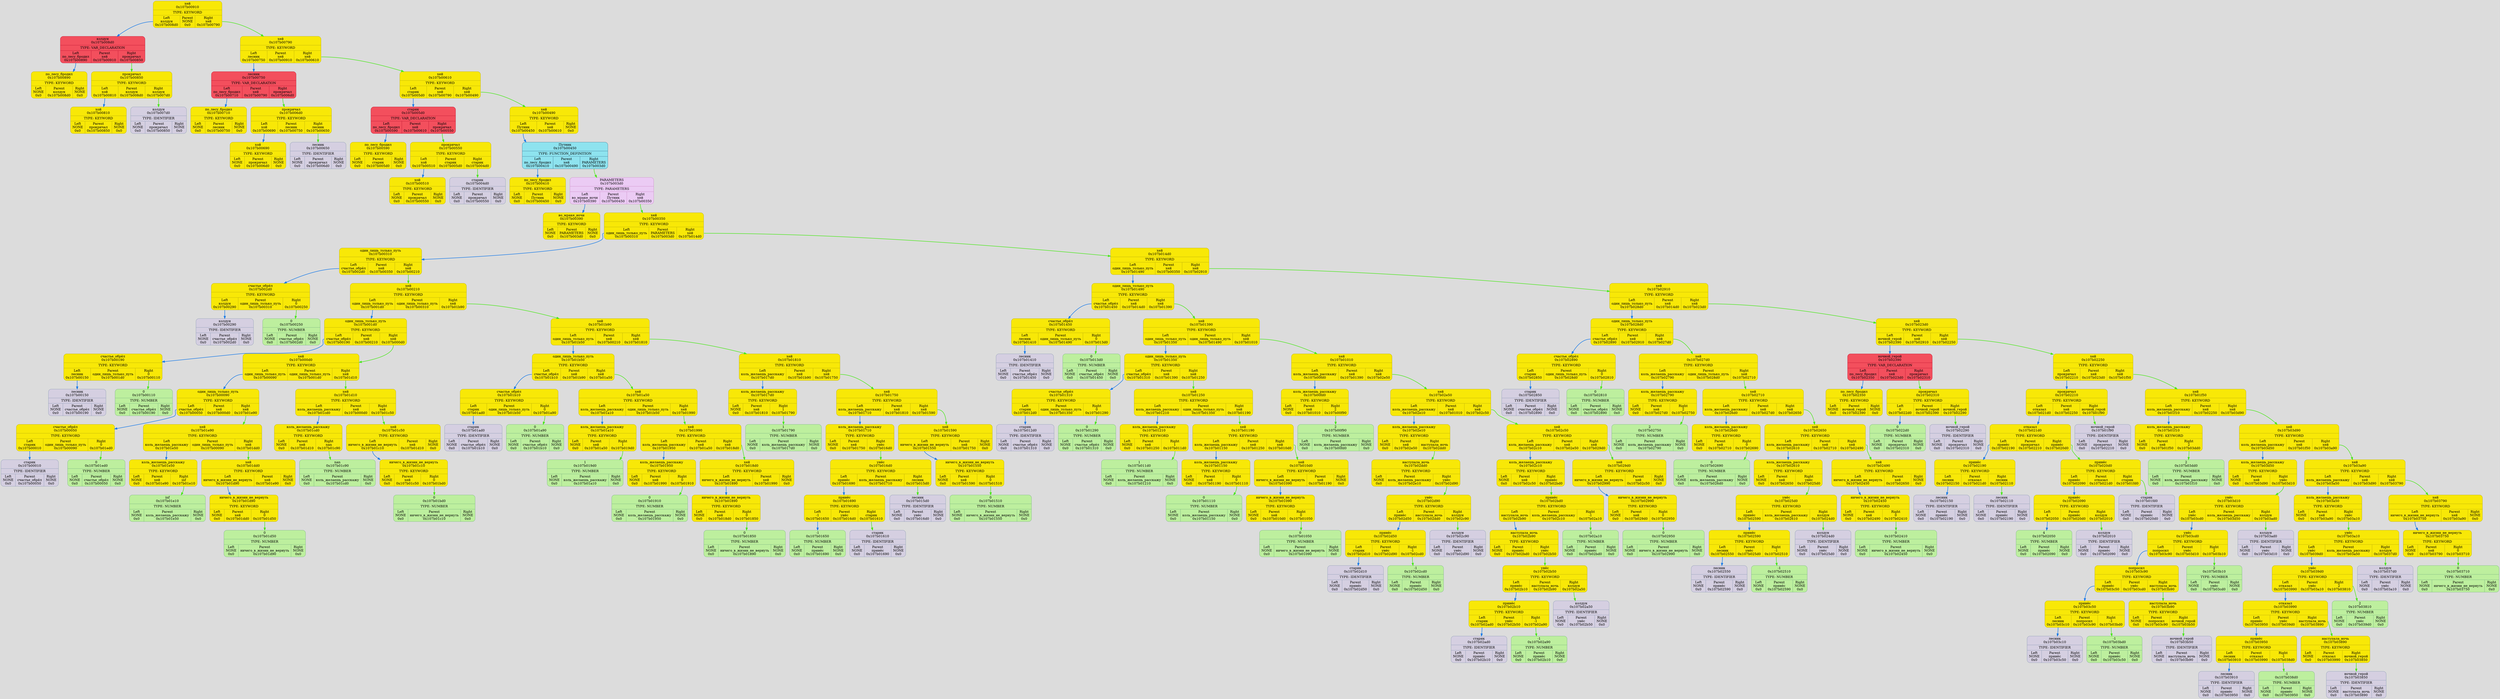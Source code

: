 digraph {
	fontname = "UbuntuMono";
	bgcolor = "#DCDCDC";

	node0x107b00910 [ shape = Mrecord; style = filled; fillcolor = "#F8E807"; color = "#B6AA05"; fontcolor = "#000000"; label = " { хей\n0x107b00910 | TYPE: KEYWORD| { <left> Left\nколдун\n0x107b008d0 | Parent\nNONE\n0x0 | <right> Right\nхей\n0x107b00790 } } "; ];
	node0x107b00910:<left> -> node0x107b008d0 [ style = "bold"; color = "#187AE8"; label = ""; ];
	node0x107b008d0 [ shape = Mrecord; style = filled; fillcolor = "#F34F5D"; color = "#BD132F"; fontcolor = "#000000"; label = " { колдун\n0x107b008d0 | TYPE: VAR_DECLARATION| { <left> Left\nпо_лесу_бродил\n0x107b00890 | Parent\nхей\n0x107b00910 | <right> Right\nпрокричал\n0x107b00850 } } "; ];
	node0x107b008d0:<left> -> node0x107b00890 [ style = "bold"; color = "#187AE8"; label = ""; ];
	node0x107b00890 [ shape = Mrecord; style = filled; fillcolor = "#F8E807"; color = "#B6AA05"; fontcolor = "#000000"; label = " { по_лесу_бродил\n0x107b00890 | TYPE: KEYWORD| { <left> Left\nNONE\n0x0 | Parent\nколдун\n0x107b008d0 | <right> Right\nNONE\n0x0 } } "; ];
	node0x107b00850 [ shape = Mrecord; style = filled; fillcolor = "#F8E807"; color = "#B6AA05"; fontcolor = "#000000"; label = " { прокричал\n0x107b00850 | TYPE: KEYWORD| { <left> Left\nхой\n0x107b00810 | Parent\nколдун\n0x107b008d0 | <right> Right\nколдун\n0x107b007d0 } } "; ];
	node0x107b00850:<left> -> node0x107b00810 [ style = "bold"; color = "#187AE8"; label = ""; ];
	node0x107b00810 [ shape = Mrecord; style = filled; fillcolor = "#F8E807"; color = "#B6AA05"; fontcolor = "#000000"; label = " { хой\n0x107b00810 | TYPE: KEYWORD| { <left> Left\nNONE\n0x0 | Parent\nпрокричал\n0x107b00850 | <right> Right\nNONE\n0x0 } } "; ];
	node0x107b007d0 [ shape = Mrecord; style = filled; fillcolor = "#D5CFE1"; color = "#8797b2"; fontcolor = "#000000"; label = " { колдун\n0x107b007d0 | TYPE: IDENTIFIER| { <left> Left\nNONE\n0x0 | Parent\nпрокричал\n0x107b00850 | <right> Right\nNONE\n0x0 } } "; ];
	node0x107b00850:<right> -> node0x107b007d0 [ style = "bold"; color = "#48E818"; label = ""; ];
	node0x107b008d0:<right> -> node0x107b00850 [ style = "bold"; color = "#48E818"; label = ""; ];
	node0x107b00790 [ shape = Mrecord; style = filled; fillcolor = "#F8E807"; color = "#B6AA05"; fontcolor = "#000000"; label = " { хей\n0x107b00790 | TYPE: KEYWORD| { <left> Left\nлесник\n0x107b00750 | Parent\nхей\n0x107b00910 | <right> Right\nхей\n0x107b00610 } } "; ];
	node0x107b00790:<left> -> node0x107b00750 [ style = "bold"; color = "#187AE8"; label = ""; ];
	node0x107b00750 [ shape = Mrecord; style = filled; fillcolor = "#F34F5D"; color = "#BD132F"; fontcolor = "#000000"; label = " { лесник\n0x107b00750 | TYPE: VAR_DECLARATION| { <left> Left\nпо_лесу_бродил\n0x107b00710 | Parent\nхей\n0x107b00790 | <right> Right\nпрокричал\n0x107b006d0 } } "; ];
	node0x107b00750:<left> -> node0x107b00710 [ style = "bold"; color = "#187AE8"; label = ""; ];
	node0x107b00710 [ shape = Mrecord; style = filled; fillcolor = "#F8E807"; color = "#B6AA05"; fontcolor = "#000000"; label = " { по_лесу_бродил\n0x107b00710 | TYPE: KEYWORD| { <left> Left\nNONE\n0x0 | Parent\nлесник\n0x107b00750 | <right> Right\nNONE\n0x0 } } "; ];
	node0x107b006d0 [ shape = Mrecord; style = filled; fillcolor = "#F8E807"; color = "#B6AA05"; fontcolor = "#000000"; label = " { прокричал\n0x107b006d0 | TYPE: KEYWORD| { <left> Left\nхой\n0x107b00690 | Parent\nлесник\n0x107b00750 | <right> Right\nлесник\n0x107b00650 } } "; ];
	node0x107b006d0:<left> -> node0x107b00690 [ style = "bold"; color = "#187AE8"; label = ""; ];
	node0x107b00690 [ shape = Mrecord; style = filled; fillcolor = "#F8E807"; color = "#B6AA05"; fontcolor = "#000000"; label = " { хой\n0x107b00690 | TYPE: KEYWORD| { <left> Left\nNONE\n0x0 | Parent\nпрокричал\n0x107b006d0 | <right> Right\nNONE\n0x0 } } "; ];
	node0x107b00650 [ shape = Mrecord; style = filled; fillcolor = "#D5CFE1"; color = "#8797b2"; fontcolor = "#000000"; label = " { лесник\n0x107b00650 | TYPE: IDENTIFIER| { <left> Left\nNONE\n0x0 | Parent\nпрокричал\n0x107b006d0 | <right> Right\nNONE\n0x0 } } "; ];
	node0x107b006d0:<right> -> node0x107b00650 [ style = "bold"; color = "#48E818"; label = ""; ];
	node0x107b00750:<right> -> node0x107b006d0 [ style = "bold"; color = "#48E818"; label = ""; ];
	node0x107b00610 [ shape = Mrecord; style = filled; fillcolor = "#F8E807"; color = "#B6AA05"; fontcolor = "#000000"; label = " { хей\n0x107b00610 | TYPE: KEYWORD| { <left> Left\nстарик\n0x107b005d0 | Parent\nхей\n0x107b00790 | <right> Right\nхей\n0x107b00490 } } "; ];
	node0x107b00610:<left> -> node0x107b005d0 [ style = "bold"; color = "#187AE8"; label = ""; ];
	node0x107b005d0 [ shape = Mrecord; style = filled; fillcolor = "#F34F5D"; color = "#BD132F"; fontcolor = "#000000"; label = " { старик\n0x107b005d0 | TYPE: VAR_DECLARATION| { <left> Left\nпо_лесу_бродил\n0x107b00590 | Parent\nхей\n0x107b00610 | <right> Right\nпрокричал\n0x107b00550 } } "; ];
	node0x107b005d0:<left> -> node0x107b00590 [ style = "bold"; color = "#187AE8"; label = ""; ];
	node0x107b00590 [ shape = Mrecord; style = filled; fillcolor = "#F8E807"; color = "#B6AA05"; fontcolor = "#000000"; label = " { по_лесу_бродил\n0x107b00590 | TYPE: KEYWORD| { <left> Left\nNONE\n0x0 | Parent\nстарик\n0x107b005d0 | <right> Right\nNONE\n0x0 } } "; ];
	node0x107b00550 [ shape = Mrecord; style = filled; fillcolor = "#F8E807"; color = "#B6AA05"; fontcolor = "#000000"; label = " { прокричал\n0x107b00550 | TYPE: KEYWORD| { <left> Left\nхой\n0x107b00510 | Parent\nстарик\n0x107b005d0 | <right> Right\nстарик\n0x107b004d0 } } "; ];
	node0x107b00550:<left> -> node0x107b00510 [ style = "bold"; color = "#187AE8"; label = ""; ];
	node0x107b00510 [ shape = Mrecord; style = filled; fillcolor = "#F8E807"; color = "#B6AA05"; fontcolor = "#000000"; label = " { хой\n0x107b00510 | TYPE: KEYWORD| { <left> Left\nNONE\n0x0 | Parent\nпрокричал\n0x107b00550 | <right> Right\nNONE\n0x0 } } "; ];
	node0x107b004d0 [ shape = Mrecord; style = filled; fillcolor = "#D5CFE1"; color = "#8797b2"; fontcolor = "#000000"; label = " { старик\n0x107b004d0 | TYPE: IDENTIFIER| { <left> Left\nNONE\n0x0 | Parent\nпрокричал\n0x107b00550 | <right> Right\nNONE\n0x0 } } "; ];
	node0x107b00550:<right> -> node0x107b004d0 [ style = "bold"; color = "#48E818"; label = ""; ];
	node0x107b005d0:<right> -> node0x107b00550 [ style = "bold"; color = "#48E818"; label = ""; ];
	node0x107b00490 [ shape = Mrecord; style = filled; fillcolor = "#F8E807"; color = "#B6AA05"; fontcolor = "#000000"; label = " { хей\n0x107b00490 | TYPE: KEYWORD| { <left> Left\nПутник\n0x107b00450 | Parent\nхей\n0x107b00610 | <right> Right\nNONE\n0x0 } } "; ];
	node0x107b00490:<left> -> node0x107b00450 [ style = "bold"; color = "#187AE8"; label = ""; ];
	node0x107b00450 [ shape = Mrecord; style = filled; fillcolor = "#8EE3EF"; color = "#37718E"; fontcolor = "#000000"; label = " { Путник\n0x107b00450 | TYPE: FUNCTION_DEFINITION| { <left> Left\nпо_лесу_бродил\n0x107b00410 | Parent\nхей\n0x107b00490 | <right> Right\nPARAMETERS\n0x107b003d0 } } "; ];
	node0x107b00450:<left> -> node0x107b00410 [ style = "bold"; color = "#187AE8"; label = ""; ];
	node0x107b00410 [ shape = Mrecord; style = filled; fillcolor = "#F8E807"; color = "#B6AA05"; fontcolor = "#000000"; label = " { по_лесу_бродил\n0x107b00410 | TYPE: KEYWORD| { <left> Left\nNONE\n0x0 | Parent\nПутник\n0x107b00450 | <right> Right\nNONE\n0x0 } } "; ];
	node0x107b003d0 [ shape = Mrecord; style = filled; fillcolor = "#EBCBF4"; color = "#C986C3"; fontcolor = "#000000"; label = " { PARAMETERS\n0x107b003d0 | TYPE: PARAMETERS| { <left> Left\nво_мраке_ночи\n0x107b00390 | Parent\nПутник\n0x107b00450 | <right> Right\nхей\n0x107b00350 } } "; ];
	node0x107b003d0:<left> -> node0x107b00390 [ style = "bold"; color = "#187AE8"; label = ""; ];
	node0x107b00390 [ shape = Mrecord; style = filled; fillcolor = "#F8E807"; color = "#B6AA05"; fontcolor = "#000000"; label = " { во_мраке_ночи\n0x107b00390 | TYPE: KEYWORD| { <left> Left\nNONE\n0x0 | Parent\nPARAMETERS\n0x107b003d0 | <right> Right\nNONE\n0x0 } } "; ];
	node0x107b00350 [ shape = Mrecord; style = filled; fillcolor = "#F8E807"; color = "#B6AA05"; fontcolor = "#000000"; label = " { хей\n0x107b00350 | TYPE: KEYWORD| { <left> Left\nодин_лишь_только_путь\n0x107b00310 | Parent\nPARAMETERS\n0x107b003d0 | <right> Right\nхей\n0x107b014d0 } } "; ];
	node0x107b00350:<left> -> node0x107b00310 [ style = "bold"; color = "#187AE8"; label = ""; ];
	node0x107b00310 [ shape = Mrecord; style = filled; fillcolor = "#F8E807"; color = "#B6AA05"; fontcolor = "#000000"; label = " { один_лишь_только_путь\n0x107b00310 | TYPE: KEYWORD| { <left> Left\nсчастье_обрёл\n0x107b002d0 | Parent\nхей\n0x107b00350 | <right> Right\nхей\n0x107b00210 } } "; ];
	node0x107b00310:<left> -> node0x107b002d0 [ style = "bold"; color = "#187AE8"; label = ""; ];
	node0x107b002d0 [ shape = Mrecord; style = filled; fillcolor = "#F8E807"; color = "#B6AA05"; fontcolor = "#000000"; label = " { счастье_обрёл\n0x107b002d0 | TYPE: KEYWORD| { <left> Left\nколдун\n0x107b00290 | Parent\nодин_лишь_только_путь\n0x107b00310 | <right> Right\n0\n0x107b00250 } } "; ];
	node0x107b002d0:<left> -> node0x107b00290 [ style = "bold"; color = "#187AE8"; label = ""; ];
	node0x107b00290 [ shape = Mrecord; style = filled; fillcolor = "#D5CFE1"; color = "#8797b2"; fontcolor = "#000000"; label = " { колдун\n0x107b00290 | TYPE: IDENTIFIER| { <left> Left\nNONE\n0x0 | Parent\nсчастье_обрёл\n0x107b002d0 | <right> Right\nNONE\n0x0 } } "; ];
	node0x107b00250 [ shape = Mrecord; style = filled; fillcolor = "#BDEF9E"; color = "#74AF80"; fontcolor = "#000000"; label = " { 0\n0x107b00250 | TYPE: NUMBER| { <left> Left\nNONE\n0x0 | Parent\nсчастье_обрёл\n0x107b002d0 | <right> Right\nNONE\n0x0 } } "; ];
	node0x107b002d0:<right> -> node0x107b00250 [ style = "bold"; color = "#48E818"; label = ""; ];
	node0x107b00210 [ shape = Mrecord; style = filled; fillcolor = "#F8E807"; color = "#B6AA05"; fontcolor = "#000000"; label = " { хей\n0x107b00210 | TYPE: KEYWORD| { <left> Left\nодин_лишь_только_путь\n0x107b001d0 | Parent\nодин_лишь_только_путь\n0x107b00310 | <right> Right\nхей\n0x107b01b90 } } "; ];
	node0x107b00210:<left> -> node0x107b001d0 [ style = "bold"; color = "#187AE8"; label = ""; ];
	node0x107b001d0 [ shape = Mrecord; style = filled; fillcolor = "#F8E807"; color = "#B6AA05"; fontcolor = "#000000"; label = " { один_лишь_только_путь\n0x107b001d0 | TYPE: KEYWORD| { <left> Left\nсчастье_обрёл\n0x107b00190 | Parent\nхей\n0x107b00210 | <right> Right\nхей\n0x107b000d0 } } "; ];
	node0x107b001d0:<left> -> node0x107b00190 [ style = "bold"; color = "#187AE8"; label = ""; ];
	node0x107b00190 [ shape = Mrecord; style = filled; fillcolor = "#F8E807"; color = "#B6AA05"; fontcolor = "#000000"; label = " { счастье_обрёл\n0x107b00190 | TYPE: KEYWORD| { <left> Left\nлесник\n0x107b00150 | Parent\nодин_лишь_только_путь\n0x107b001d0 | <right> Right\n0\n0x107b00110 } } "; ];
	node0x107b00190:<left> -> node0x107b00150 [ style = "bold"; color = "#187AE8"; label = ""; ];
	node0x107b00150 [ shape = Mrecord; style = filled; fillcolor = "#D5CFE1"; color = "#8797b2"; fontcolor = "#000000"; label = " { лесник\n0x107b00150 | TYPE: IDENTIFIER| { <left> Left\nNONE\n0x0 | Parent\nсчастье_обрёл\n0x107b00190 | <right> Right\nNONE\n0x0 } } "; ];
	node0x107b00110 [ shape = Mrecord; style = filled; fillcolor = "#BDEF9E"; color = "#74AF80"; fontcolor = "#000000"; label = " { 0\n0x107b00110 | TYPE: NUMBER| { <left> Left\nNONE\n0x0 | Parent\nсчастье_обрёл\n0x107b00190 | <right> Right\nNONE\n0x0 } } "; ];
	node0x107b00190:<right> -> node0x107b00110 [ style = "bold"; color = "#48E818"; label = ""; ];
	node0x107b000d0 [ shape = Mrecord; style = filled; fillcolor = "#F8E807"; color = "#B6AA05"; fontcolor = "#000000"; label = " { хей\n0x107b000d0 | TYPE: KEYWORD| { <left> Left\nодин_лишь_только_путь\n0x107b00090 | Parent\nодин_лишь_только_путь\n0x107b001d0 | <right> Right\nхей\n0x107b01d10 } } "; ];
	node0x107b000d0:<left> -> node0x107b00090 [ style = "bold"; color = "#187AE8"; label = ""; ];
	node0x107b00090 [ shape = Mrecord; style = filled; fillcolor = "#F8E807"; color = "#B6AA05"; fontcolor = "#000000"; label = " { один_лишь_только_путь\n0x107b00090 | TYPE: KEYWORD| { <left> Left\nсчастье_обрёл\n0x107b00050 | Parent\nхей\n0x107b000d0 | <right> Right\nхей\n0x107b01e90 } } "; ];
	node0x107b00090:<left> -> node0x107b00050 [ style = "bold"; color = "#187AE8"; label = ""; ];
	node0x107b00050 [ shape = Mrecord; style = filled; fillcolor = "#F8E807"; color = "#B6AA05"; fontcolor = "#000000"; label = " { счастье_обрёл\n0x107b00050 | TYPE: KEYWORD| { <left> Left\nстарик\n0x107b00010 | Parent\nодин_лишь_только_путь\n0x107b00090 | <right> Right\n0\n0x107b01ed0 } } "; ];
	node0x107b00050:<left> -> node0x107b00010 [ style = "bold"; color = "#187AE8"; label = ""; ];
	node0x107b00010 [ shape = Mrecord; style = filled; fillcolor = "#D5CFE1"; color = "#8797b2"; fontcolor = "#000000"; label = " { старик\n0x107b00010 | TYPE: IDENTIFIER| { <left> Left\nNONE\n0x0 | Parent\nсчастье_обрёл\n0x107b00050 | <right> Right\nNONE\n0x0 } } "; ];
	node0x107b01ed0 [ shape = Mrecord; style = filled; fillcolor = "#BDEF9E"; color = "#74AF80"; fontcolor = "#000000"; label = " { 0\n0x107b01ed0 | TYPE: NUMBER| { <left> Left\nNONE\n0x0 | Parent\nсчастье_обрёл\n0x107b00050 | <right> Right\nNONE\n0x0 } } "; ];
	node0x107b00050:<right> -> node0x107b01ed0 [ style = "bold"; color = "#48E818"; label = ""; ];
	node0x107b01e90 [ shape = Mrecord; style = filled; fillcolor = "#F8E807"; color = "#B6AA05"; fontcolor = "#000000"; label = " { хей\n0x107b01e90 | TYPE: KEYWORD| { <left> Left\nколь_желаешь_расскажу\n0x107b01e50 | Parent\nодин_лишь_только_путь\n0x107b00090 | <right> Right\nхей\n0x107b01dd0 } } "; ];
	node0x107b01e90:<left> -> node0x107b01e50 [ style = "bold"; color = "#187AE8"; label = ""; ];
	node0x107b01e50 [ shape = Mrecord; style = filled; fillcolor = "#F8E807"; color = "#B6AA05"; fontcolor = "#000000"; label = " { коль_желаешь_расскажу\n0x107b01e50 | TYPE: KEYWORD| { <left> Left\nNONE\n0x0 | Parent\nхей\n0x107b01e90 | <right> Right\ninf\n0x107b01e10 } } "; ];
	node0x107b01e10 [ shape = Mrecord; style = filled; fillcolor = "#BDEF9E"; color = "#74AF80"; fontcolor = "#000000"; label = " { inf\n0x107b01e10 | TYPE: NUMBER| { <left> Left\nNONE\n0x0 | Parent\nколь_желаешь_расскажу\n0x107b01e50 | <right> Right\nNONE\n0x0 } } "; ];
	node0x107b01e50:<right> -> node0x107b01e10 [ style = "bold"; color = "#48E818"; label = ""; ];
	node0x107b01dd0 [ shape = Mrecord; style = filled; fillcolor = "#F8E807"; color = "#B6AA05"; fontcolor = "#000000"; label = " { хей\n0x107b01dd0 | TYPE: KEYWORD| { <left> Left\nничего_в_жизни_не_вернуть\n0x107b01d90 | Parent\nхей\n0x107b01e90 | <right> Right\nNONE\n0x0 } } "; ];
	node0x107b01dd0:<left> -> node0x107b01d90 [ style = "bold"; color = "#187AE8"; label = ""; ];
	node0x107b01d90 [ shape = Mrecord; style = filled; fillcolor = "#F8E807"; color = "#B6AA05"; fontcolor = "#000000"; label = " { ничего_в_жизни_не_вернуть\n0x107b01d90 | TYPE: KEYWORD| { <left> Left\nNONE\n0x0 | Parent\nхей\n0x107b01dd0 | <right> Right\n0\n0x107b01d50 } } "; ];
	node0x107b01d50 [ shape = Mrecord; style = filled; fillcolor = "#BDEF9E"; color = "#74AF80"; fontcolor = "#000000"; label = " { 0\n0x107b01d50 | TYPE: NUMBER| { <left> Left\nNONE\n0x0 | Parent\nничего_в_жизни_не_вернуть\n0x107b01d90 | <right> Right\nNONE\n0x0 } } "; ];
	node0x107b01d90:<right> -> node0x107b01d50 [ style = "bold"; color = "#48E818"; label = ""; ];
	node0x107b01e90:<right> -> node0x107b01dd0 [ style = "bold"; color = "#48E818"; label = ""; ];
	node0x107b00090:<right> -> node0x107b01e90 [ style = "bold"; color = "#48E818"; label = ""; ];
	node0x107b01d10 [ shape = Mrecord; style = filled; fillcolor = "#F8E807"; color = "#B6AA05"; fontcolor = "#000000"; label = " { хей\n0x107b01d10 | TYPE: KEYWORD| { <left> Left\nколь_желаешь_расскажу\n0x107b01cd0 | Parent\nхей\n0x107b000d0 | <right> Right\nхей\n0x107b01c50 } } "; ];
	node0x107b01d10:<left> -> node0x107b01cd0 [ style = "bold"; color = "#187AE8"; label = ""; ];
	node0x107b01cd0 [ shape = Mrecord; style = filled; fillcolor = "#F8E807"; color = "#B6AA05"; fontcolor = "#000000"; label = " { коль_желаешь_расскажу\n0x107b01cd0 | TYPE: KEYWORD| { <left> Left\nNONE\n0x0 | Parent\nхей\n0x107b01d10 | <right> Right\nnan\n0x107b01c90 } } "; ];
	node0x107b01c90 [ shape = Mrecord; style = filled; fillcolor = "#BDEF9E"; color = "#74AF80"; fontcolor = "#000000"; label = " { nan\n0x107b01c90 | TYPE: NUMBER| { <left> Left\nNONE\n0x0 | Parent\nколь_желаешь_расскажу\n0x107b01cd0 | <right> Right\nNONE\n0x0 } } "; ];
	node0x107b01cd0:<right> -> node0x107b01c90 [ style = "bold"; color = "#48E818"; label = ""; ];
	node0x107b01c50 [ shape = Mrecord; style = filled; fillcolor = "#F8E807"; color = "#B6AA05"; fontcolor = "#000000"; label = " { хей\n0x107b01c50 | TYPE: KEYWORD| { <left> Left\nничего_в_жизни_не_вернуть\n0x107b01c10 | Parent\nхей\n0x107b01d10 | <right> Right\nNONE\n0x0 } } "; ];
	node0x107b01c50:<left> -> node0x107b01c10 [ style = "bold"; color = "#187AE8"; label = ""; ];
	node0x107b01c10 [ shape = Mrecord; style = filled; fillcolor = "#F8E807"; color = "#B6AA05"; fontcolor = "#000000"; label = " { ничего_в_жизни_не_вернуть\n0x107b01c10 | TYPE: KEYWORD| { <left> Left\nNONE\n0x0 | Parent\nхей\n0x107b01c50 | <right> Right\n0\n0x107b01bd0 } } "; ];
	node0x107b01bd0 [ shape = Mrecord; style = filled; fillcolor = "#BDEF9E"; color = "#74AF80"; fontcolor = "#000000"; label = " { 0\n0x107b01bd0 | TYPE: NUMBER| { <left> Left\nNONE\n0x0 | Parent\nничего_в_жизни_не_вернуть\n0x107b01c10 | <right> Right\nNONE\n0x0 } } "; ];
	node0x107b01c10:<right> -> node0x107b01bd0 [ style = "bold"; color = "#48E818"; label = ""; ];
	node0x107b01d10:<right> -> node0x107b01c50 [ style = "bold"; color = "#48E818"; label = ""; ];
	node0x107b000d0:<right> -> node0x107b01d10 [ style = "bold"; color = "#48E818"; label = ""; ];
	node0x107b001d0:<right> -> node0x107b000d0 [ style = "bold"; color = "#48E818"; label = ""; ];
	node0x107b01b90 [ shape = Mrecord; style = filled; fillcolor = "#F8E807"; color = "#B6AA05"; fontcolor = "#000000"; label = " { хей\n0x107b01b90 | TYPE: KEYWORD| { <left> Left\nодин_лишь_только_путь\n0x107b01b50 | Parent\nхей\n0x107b00210 | <right> Right\nхей\n0x107b01810 } } "; ];
	node0x107b01b90:<left> -> node0x107b01b50 [ style = "bold"; color = "#187AE8"; label = ""; ];
	node0x107b01b50 [ shape = Mrecord; style = filled; fillcolor = "#F8E807"; color = "#B6AA05"; fontcolor = "#000000"; label = " { один_лишь_только_путь\n0x107b01b50 | TYPE: KEYWORD| { <left> Left\nсчастье_обрёл\n0x107b01b10 | Parent\nхей\n0x107b01b90 | <right> Right\nхей\n0x107b01a50 } } "; ];
	node0x107b01b50:<left> -> node0x107b01b10 [ style = "bold"; color = "#187AE8"; label = ""; ];
	node0x107b01b10 [ shape = Mrecord; style = filled; fillcolor = "#F8E807"; color = "#B6AA05"; fontcolor = "#000000"; label = " { счастье_обрёл\n0x107b01b10 | TYPE: KEYWORD| { <left> Left\nстарик\n0x107b01ad0 | Parent\nодин_лишь_только_путь\n0x107b01b50 | <right> Right\n0\n0x107b01a90 } } "; ];
	node0x107b01b10:<left> -> node0x107b01ad0 [ style = "bold"; color = "#187AE8"; label = ""; ];
	node0x107b01ad0 [ shape = Mrecord; style = filled; fillcolor = "#D5CFE1"; color = "#8797b2"; fontcolor = "#000000"; label = " { старик\n0x107b01ad0 | TYPE: IDENTIFIER| { <left> Left\nNONE\n0x0 | Parent\nсчастье_обрёл\n0x107b01b10 | <right> Right\nNONE\n0x0 } } "; ];
	node0x107b01a90 [ shape = Mrecord; style = filled; fillcolor = "#BDEF9E"; color = "#74AF80"; fontcolor = "#000000"; label = " { 0\n0x107b01a90 | TYPE: NUMBER| { <left> Left\nNONE\n0x0 | Parent\nсчастье_обрёл\n0x107b01b10 | <right> Right\nNONE\n0x0 } } "; ];
	node0x107b01b10:<right> -> node0x107b01a90 [ style = "bold"; color = "#48E818"; label = ""; ];
	node0x107b01a50 [ shape = Mrecord; style = filled; fillcolor = "#F8E807"; color = "#B6AA05"; fontcolor = "#000000"; label = " { хей\n0x107b01a50 | TYPE: KEYWORD| { <left> Left\nколь_желаешь_расскажу\n0x107b01a10 | Parent\nодин_лишь_только_путь\n0x107b01b50 | <right> Right\nхей\n0x107b01990 } } "; ];
	node0x107b01a50:<left> -> node0x107b01a10 [ style = "bold"; color = "#187AE8"; label = ""; ];
	node0x107b01a10 [ shape = Mrecord; style = filled; fillcolor = "#F8E807"; color = "#B6AA05"; fontcolor = "#000000"; label = " { коль_желаешь_расскажу\n0x107b01a10 | TYPE: KEYWORD| { <left> Left\nNONE\n0x0 | Parent\nхей\n0x107b01a50 | <right> Right\n1\n0x107b019d0 } } "; ];
	node0x107b019d0 [ shape = Mrecord; style = filled; fillcolor = "#BDEF9E"; color = "#74AF80"; fontcolor = "#000000"; label = " { 1\n0x107b019d0 | TYPE: NUMBER| { <left> Left\nNONE\n0x0 | Parent\nколь_желаешь_расскажу\n0x107b01a10 | <right> Right\nNONE\n0x0 } } "; ];
	node0x107b01a10:<right> -> node0x107b019d0 [ style = "bold"; color = "#48E818"; label = ""; ];
	node0x107b01990 [ shape = Mrecord; style = filled; fillcolor = "#F8E807"; color = "#B6AA05"; fontcolor = "#000000"; label = " { хей\n0x107b01990 | TYPE: KEYWORD| { <left> Left\nколь_желаешь_расскажу\n0x107b01950 | Parent\nхей\n0x107b01a50 | <right> Right\nхей\n0x107b018d0 } } "; ];
	node0x107b01990:<left> -> node0x107b01950 [ style = "bold"; color = "#187AE8"; label = ""; ];
	node0x107b01950 [ shape = Mrecord; style = filled; fillcolor = "#F8E807"; color = "#B6AA05"; fontcolor = "#000000"; label = " { коль_желаешь_расскажу\n0x107b01950 | TYPE: KEYWORD| { <left> Left\nNONE\n0x0 | Parent\nхей\n0x107b01990 | <right> Right\n0\n0x107b01910 } } "; ];
	node0x107b01910 [ shape = Mrecord; style = filled; fillcolor = "#BDEF9E"; color = "#74AF80"; fontcolor = "#000000"; label = " { 0\n0x107b01910 | TYPE: NUMBER| { <left> Left\nNONE\n0x0 | Parent\nколь_желаешь_расскажу\n0x107b01950 | <right> Right\nNONE\n0x0 } } "; ];
	node0x107b01950:<right> -> node0x107b01910 [ style = "bold"; color = "#48E818"; label = ""; ];
	node0x107b018d0 [ shape = Mrecord; style = filled; fillcolor = "#F8E807"; color = "#B6AA05"; fontcolor = "#000000"; label = " { хей\n0x107b018d0 | TYPE: KEYWORD| { <left> Left\nничего_в_жизни_не_вернуть\n0x107b01890 | Parent\nхей\n0x107b01990 | <right> Right\nNONE\n0x0 } } "; ];
	node0x107b018d0:<left> -> node0x107b01890 [ style = "bold"; color = "#187AE8"; label = ""; ];
	node0x107b01890 [ shape = Mrecord; style = filled; fillcolor = "#F8E807"; color = "#B6AA05"; fontcolor = "#000000"; label = " { ничего_в_жизни_не_вернуть\n0x107b01890 | TYPE: KEYWORD| { <left> Left\nNONE\n0x0 | Parent\nхей\n0x107b018d0 | <right> Right\n0\n0x107b01850 } } "; ];
	node0x107b01850 [ shape = Mrecord; style = filled; fillcolor = "#BDEF9E"; color = "#74AF80"; fontcolor = "#000000"; label = " { 0\n0x107b01850 | TYPE: NUMBER| { <left> Left\nNONE\n0x0 | Parent\nничего_в_жизни_не_вернуть\n0x107b01890 | <right> Right\nNONE\n0x0 } } "; ];
	node0x107b01890:<right> -> node0x107b01850 [ style = "bold"; color = "#48E818"; label = ""; ];
	node0x107b01990:<right> -> node0x107b018d0 [ style = "bold"; color = "#48E818"; label = ""; ];
	node0x107b01a50:<right> -> node0x107b01990 [ style = "bold"; color = "#48E818"; label = ""; ];
	node0x107b01b50:<right> -> node0x107b01a50 [ style = "bold"; color = "#48E818"; label = ""; ];
	node0x107b01810 [ shape = Mrecord; style = filled; fillcolor = "#F8E807"; color = "#B6AA05"; fontcolor = "#000000"; label = " { хей\n0x107b01810 | TYPE: KEYWORD| { <left> Left\nколь_желаешь_расскажу\n0x107b017d0 | Parent\nхей\n0x107b01b90 | <right> Right\nхей\n0x107b01750 } } "; ];
	node0x107b01810:<left> -> node0x107b017d0 [ style = "bold"; color = "#187AE8"; label = ""; ];
	node0x107b017d0 [ shape = Mrecord; style = filled; fillcolor = "#F8E807"; color = "#B6AA05"; fontcolor = "#000000"; label = " { коль_желаешь_расскажу\n0x107b017d0 | TYPE: KEYWORD| { <left> Left\nNONE\n0x0 | Parent\nхей\n0x107b01810 | <right> Right\n1\n0x107b01790 } } "; ];
	node0x107b01790 [ shape = Mrecord; style = filled; fillcolor = "#BDEF9E"; color = "#74AF80"; fontcolor = "#000000"; label = " { 1\n0x107b01790 | TYPE: NUMBER| { <left> Left\nNONE\n0x0 | Parent\nколь_желаешь_расскажу\n0x107b017d0 | <right> Right\nNONE\n0x0 } } "; ];
	node0x107b017d0:<right> -> node0x107b01790 [ style = "bold"; color = "#48E818"; label = ""; ];
	node0x107b01750 [ shape = Mrecord; style = filled; fillcolor = "#F8E807"; color = "#B6AA05"; fontcolor = "#000000"; label = " { хей\n0x107b01750 | TYPE: KEYWORD| { <left> Left\nколь_желаешь_расскажу\n0x107b01710 | Parent\nхей\n0x107b01810 | <right> Right\nхей\n0x107b01590 } } "; ];
	node0x107b01750:<left> -> node0x107b01710 [ style = "bold"; color = "#187AE8"; label = ""; ];
	node0x107b01710 [ shape = Mrecord; style = filled; fillcolor = "#F8E807"; color = "#B6AA05"; fontcolor = "#000000"; label = " { коль_желаешь_расскажу\n0x107b01710 | TYPE: KEYWORD| { <left> Left\nNONE\n0x0 | Parent\nхей\n0x107b01750 | <right> Right\nунёс\n0x107b016d0 } } "; ];
	node0x107b016d0 [ shape = Mrecord; style = filled; fillcolor = "#F8E807"; color = "#B6AA05"; fontcolor = "#000000"; label = " { унёс\n0x107b016d0 | TYPE: KEYWORD| { <left> Left\nпринёс\n0x107b01690 | Parent\nколь_желаешь_расскажу\n0x107b01710 | <right> Right\nлесник\n0x107b015d0 } } "; ];
	node0x107b016d0:<left> -> node0x107b01690 [ style = "bold"; color = "#187AE8"; label = ""; ];
	node0x107b01690 [ shape = Mrecord; style = filled; fillcolor = "#F8E807"; color = "#B6AA05"; fontcolor = "#000000"; label = " { принёс\n0x107b01690 | TYPE: KEYWORD| { <left> Left\n-1\n0x107b01650 | Parent\nунёс\n0x107b016d0 | <right> Right\nстарик\n0x107b01610 } } "; ];
	node0x107b01690:<left> -> node0x107b01650 [ style = "bold"; color = "#187AE8"; label = ""; ];
	node0x107b01650 [ shape = Mrecord; style = filled; fillcolor = "#BDEF9E"; color = "#74AF80"; fontcolor = "#000000"; label = " { -1\n0x107b01650 | TYPE: NUMBER| { <left> Left\nNONE\n0x0 | Parent\nпринёс\n0x107b01690 | <right> Right\nNONE\n0x0 } } "; ];
	node0x107b01610 [ shape = Mrecord; style = filled; fillcolor = "#D5CFE1"; color = "#8797b2"; fontcolor = "#000000"; label = " { старик\n0x107b01610 | TYPE: IDENTIFIER| { <left> Left\nNONE\n0x0 | Parent\nпринёс\n0x107b01690 | <right> Right\nNONE\n0x0 } } "; ];
	node0x107b01690:<right> -> node0x107b01610 [ style = "bold"; color = "#48E818"; label = ""; ];
	node0x107b015d0 [ shape = Mrecord; style = filled; fillcolor = "#D5CFE1"; color = "#8797b2"; fontcolor = "#000000"; label = " { лесник\n0x107b015d0 | TYPE: IDENTIFIER| { <left> Left\nNONE\n0x0 | Parent\nунёс\n0x107b016d0 | <right> Right\nNONE\n0x0 } } "; ];
	node0x107b016d0:<right> -> node0x107b015d0 [ style = "bold"; color = "#48E818"; label = ""; ];
	node0x107b01710:<right> -> node0x107b016d0 [ style = "bold"; color = "#48E818"; label = ""; ];
	node0x107b01590 [ shape = Mrecord; style = filled; fillcolor = "#F8E807"; color = "#B6AA05"; fontcolor = "#000000"; label = " { хей\n0x107b01590 | TYPE: KEYWORD| { <left> Left\nничего_в_жизни_не_вернуть\n0x107b01550 | Parent\nхей\n0x107b01750 | <right> Right\nNONE\n0x0 } } "; ];
	node0x107b01590:<left> -> node0x107b01550 [ style = "bold"; color = "#187AE8"; label = ""; ];
	node0x107b01550 [ shape = Mrecord; style = filled; fillcolor = "#F8E807"; color = "#B6AA05"; fontcolor = "#000000"; label = " { ничего_в_жизни_не_вернуть\n0x107b01550 | TYPE: KEYWORD| { <left> Left\nNONE\n0x0 | Parent\nхей\n0x107b01590 | <right> Right\n0\n0x107b01510 } } "; ];
	node0x107b01510 [ shape = Mrecord; style = filled; fillcolor = "#BDEF9E"; color = "#74AF80"; fontcolor = "#000000"; label = " { 0\n0x107b01510 | TYPE: NUMBER| { <left> Left\nNONE\n0x0 | Parent\nничего_в_жизни_не_вернуть\n0x107b01550 | <right> Right\nNONE\n0x0 } } "; ];
	node0x107b01550:<right> -> node0x107b01510 [ style = "bold"; color = "#48E818"; label = ""; ];
	node0x107b01750:<right> -> node0x107b01590 [ style = "bold"; color = "#48E818"; label = ""; ];
	node0x107b01810:<right> -> node0x107b01750 [ style = "bold"; color = "#48E818"; label = ""; ];
	node0x107b01b90:<right> -> node0x107b01810 [ style = "bold"; color = "#48E818"; label = ""; ];
	node0x107b00210:<right> -> node0x107b01b90 [ style = "bold"; color = "#48E818"; label = ""; ];
	node0x107b00310:<right> -> node0x107b00210 [ style = "bold"; color = "#48E818"; label = ""; ];
	node0x107b014d0 [ shape = Mrecord; style = filled; fillcolor = "#F8E807"; color = "#B6AA05"; fontcolor = "#000000"; label = " { хей\n0x107b014d0 | TYPE: KEYWORD| { <left> Left\nодин_лишь_только_путь\n0x107b01490 | Parent\nхей\n0x107b00350 | <right> Right\nхей\n0x107b02910 } } "; ];
	node0x107b014d0:<left> -> node0x107b01490 [ style = "bold"; color = "#187AE8"; label = ""; ];
	node0x107b01490 [ shape = Mrecord; style = filled; fillcolor = "#F8E807"; color = "#B6AA05"; fontcolor = "#000000"; label = " { один_лишь_только_путь\n0x107b01490 | TYPE: KEYWORD| { <left> Left\nсчастье_обрёл\n0x107b01450 | Parent\nхей\n0x107b014d0 | <right> Right\nхей\n0x107b01390 } } "; ];
	node0x107b01490:<left> -> node0x107b01450 [ style = "bold"; color = "#187AE8"; label = ""; ];
	node0x107b01450 [ shape = Mrecord; style = filled; fillcolor = "#F8E807"; color = "#B6AA05"; fontcolor = "#000000"; label = " { счастье_обрёл\n0x107b01450 | TYPE: KEYWORD| { <left> Left\nлесник\n0x107b01410 | Parent\nодин_лишь_только_путь\n0x107b01490 | <right> Right\n0\n0x107b013d0 } } "; ];
	node0x107b01450:<left> -> node0x107b01410 [ style = "bold"; color = "#187AE8"; label = ""; ];
	node0x107b01410 [ shape = Mrecord; style = filled; fillcolor = "#D5CFE1"; color = "#8797b2"; fontcolor = "#000000"; label = " { лесник\n0x107b01410 | TYPE: IDENTIFIER| { <left> Left\nNONE\n0x0 | Parent\nсчастье_обрёл\n0x107b01450 | <right> Right\nNONE\n0x0 } } "; ];
	node0x107b013d0 [ shape = Mrecord; style = filled; fillcolor = "#BDEF9E"; color = "#74AF80"; fontcolor = "#000000"; label = " { 0\n0x107b013d0 | TYPE: NUMBER| { <left> Left\nNONE\n0x0 | Parent\nсчастье_обрёл\n0x107b01450 | <right> Right\nNONE\n0x0 } } "; ];
	node0x107b01450:<right> -> node0x107b013d0 [ style = "bold"; color = "#48E818"; label = ""; ];
	node0x107b01390 [ shape = Mrecord; style = filled; fillcolor = "#F8E807"; color = "#B6AA05"; fontcolor = "#000000"; label = " { хей\n0x107b01390 | TYPE: KEYWORD| { <left> Left\nодин_лишь_только_путь\n0x107b01350 | Parent\nодин_лишь_только_путь\n0x107b01490 | <right> Right\nхей\n0x107b01010 } } "; ];
	node0x107b01390:<left> -> node0x107b01350 [ style = "bold"; color = "#187AE8"; label = ""; ];
	node0x107b01350 [ shape = Mrecord; style = filled; fillcolor = "#F8E807"; color = "#B6AA05"; fontcolor = "#000000"; label = " { один_лишь_только_путь\n0x107b01350 | TYPE: KEYWORD| { <left> Left\nсчастье_обрёл\n0x107b01310 | Parent\nхей\n0x107b01390 | <right> Right\nхей\n0x107b01250 } } "; ];
	node0x107b01350:<left> -> node0x107b01310 [ style = "bold"; color = "#187AE8"; label = ""; ];
	node0x107b01310 [ shape = Mrecord; style = filled; fillcolor = "#F8E807"; color = "#B6AA05"; fontcolor = "#000000"; label = " { счастье_обрёл\n0x107b01310 | TYPE: KEYWORD| { <left> Left\nстарик\n0x107b012d0 | Parent\nодин_лишь_только_путь\n0x107b01350 | <right> Right\n0\n0x107b01290 } } "; ];
	node0x107b01310:<left> -> node0x107b012d0 [ style = "bold"; color = "#187AE8"; label = ""; ];
	node0x107b012d0 [ shape = Mrecord; style = filled; fillcolor = "#D5CFE1"; color = "#8797b2"; fontcolor = "#000000"; label = " { старик\n0x107b012d0 | TYPE: IDENTIFIER| { <left> Left\nNONE\n0x0 | Parent\nсчастье_обрёл\n0x107b01310 | <right> Right\nNONE\n0x0 } } "; ];
	node0x107b01290 [ shape = Mrecord; style = filled; fillcolor = "#BDEF9E"; color = "#74AF80"; fontcolor = "#000000"; label = " { 0\n0x107b01290 | TYPE: NUMBER| { <left> Left\nNONE\n0x0 | Parent\nсчастье_обрёл\n0x107b01310 | <right> Right\nNONE\n0x0 } } "; ];
	node0x107b01310:<right> -> node0x107b01290 [ style = "bold"; color = "#48E818"; label = ""; ];
	node0x107b01250 [ shape = Mrecord; style = filled; fillcolor = "#F8E807"; color = "#B6AA05"; fontcolor = "#000000"; label = " { хей\n0x107b01250 | TYPE: KEYWORD| { <left> Left\nколь_желаешь_расскажу\n0x107b01210 | Parent\nодин_лишь_только_путь\n0x107b01350 | <right> Right\nхей\n0x107b01190 } } "; ];
	node0x107b01250:<left> -> node0x107b01210 [ style = "bold"; color = "#187AE8"; label = ""; ];
	node0x107b01210 [ shape = Mrecord; style = filled; fillcolor = "#F8E807"; color = "#B6AA05"; fontcolor = "#000000"; label = " { коль_желаешь_расскажу\n0x107b01210 | TYPE: KEYWORD| { <left> Left\nNONE\n0x0 | Parent\nхей\n0x107b01250 | <right> Right\n1\n0x107b011d0 } } "; ];
	node0x107b011d0 [ shape = Mrecord; style = filled; fillcolor = "#BDEF9E"; color = "#74AF80"; fontcolor = "#000000"; label = " { 1\n0x107b011d0 | TYPE: NUMBER| { <left> Left\nNONE\n0x0 | Parent\nколь_желаешь_расскажу\n0x107b01210 | <right> Right\nNONE\n0x0 } } "; ];
	node0x107b01210:<right> -> node0x107b011d0 [ style = "bold"; color = "#48E818"; label = ""; ];
	node0x107b01190 [ shape = Mrecord; style = filled; fillcolor = "#F8E807"; color = "#B6AA05"; fontcolor = "#000000"; label = " { хей\n0x107b01190 | TYPE: KEYWORD| { <left> Left\nколь_желаешь_расскажу\n0x107b01150 | Parent\nхей\n0x107b01250 | <right> Right\nхей\n0x107b010d0 } } "; ];
	node0x107b01190:<left> -> node0x107b01150 [ style = "bold"; color = "#187AE8"; label = ""; ];
	node0x107b01150 [ shape = Mrecord; style = filled; fillcolor = "#F8E807"; color = "#B6AA05"; fontcolor = "#000000"; label = " { коль_желаешь_расскажу\n0x107b01150 | TYPE: KEYWORD| { <left> Left\nNONE\n0x0 | Parent\nхей\n0x107b01190 | <right> Right\n0\n0x107b01110 } } "; ];
	node0x107b01110 [ shape = Mrecord; style = filled; fillcolor = "#BDEF9E"; color = "#74AF80"; fontcolor = "#000000"; label = " { 0\n0x107b01110 | TYPE: NUMBER| { <left> Left\nNONE\n0x0 | Parent\nколь_желаешь_расскажу\n0x107b01150 | <right> Right\nNONE\n0x0 } } "; ];
	node0x107b01150:<right> -> node0x107b01110 [ style = "bold"; color = "#48E818"; label = ""; ];
	node0x107b010d0 [ shape = Mrecord; style = filled; fillcolor = "#F8E807"; color = "#B6AA05"; fontcolor = "#000000"; label = " { хей\n0x107b010d0 | TYPE: KEYWORD| { <left> Left\nничего_в_жизни_не_вернуть\n0x107b01090 | Parent\nхей\n0x107b01190 | <right> Right\nNONE\n0x0 } } "; ];
	node0x107b010d0:<left> -> node0x107b01090 [ style = "bold"; color = "#187AE8"; label = ""; ];
	node0x107b01090 [ shape = Mrecord; style = filled; fillcolor = "#F8E807"; color = "#B6AA05"; fontcolor = "#000000"; label = " { ничего_в_жизни_не_вернуть\n0x107b01090 | TYPE: KEYWORD| { <left> Left\nNONE\n0x0 | Parent\nхей\n0x107b010d0 | <right> Right\n0\n0x107b01050 } } "; ];
	node0x107b01050 [ shape = Mrecord; style = filled; fillcolor = "#BDEF9E"; color = "#74AF80"; fontcolor = "#000000"; label = " { 0\n0x107b01050 | TYPE: NUMBER| { <left> Left\nNONE\n0x0 | Parent\nничего_в_жизни_не_вернуть\n0x107b01090 | <right> Right\nNONE\n0x0 } } "; ];
	node0x107b01090:<right> -> node0x107b01050 [ style = "bold"; color = "#48E818"; label = ""; ];
	node0x107b01190:<right> -> node0x107b010d0 [ style = "bold"; color = "#48E818"; label = ""; ];
	node0x107b01250:<right> -> node0x107b01190 [ style = "bold"; color = "#48E818"; label = ""; ];
	node0x107b01350:<right> -> node0x107b01250 [ style = "bold"; color = "#48E818"; label = ""; ];
	node0x107b01010 [ shape = Mrecord; style = filled; fillcolor = "#F8E807"; color = "#B6AA05"; fontcolor = "#000000"; label = " { хей\n0x107b01010 | TYPE: KEYWORD| { <left> Left\nколь_желаешь_расскажу\n0x107b00fd0 | Parent\nхей\n0x107b01390 | <right> Right\nхей\n0x107b02e50 } } "; ];
	node0x107b01010:<left> -> node0x107b00fd0 [ style = "bold"; color = "#187AE8"; label = ""; ];
	node0x107b00fd0 [ shape = Mrecord; style = filled; fillcolor = "#F8E807"; color = "#B6AA05"; fontcolor = "#000000"; label = " { коль_желаешь_расскажу\n0x107b00fd0 | TYPE: KEYWORD| { <left> Left\nNONE\n0x0 | Parent\nхей\n0x107b01010 | <right> Right\n2\n0x107b00f90 } } "; ];
	node0x107b00f90 [ shape = Mrecord; style = filled; fillcolor = "#BDEF9E"; color = "#74AF80"; fontcolor = "#000000"; label = " { 2\n0x107b00f90 | TYPE: NUMBER| { <left> Left\nNONE\n0x0 | Parent\nколь_желаешь_расскажу\n0x107b00fd0 | <right> Right\nNONE\n0x0 } } "; ];
	node0x107b00fd0:<right> -> node0x107b00f90 [ style = "bold"; color = "#48E818"; label = ""; ];
	node0x107b02e50 [ shape = Mrecord; style = filled; fillcolor = "#F8E807"; color = "#B6AA05"; fontcolor = "#000000"; label = " { хей\n0x107b02e50 | TYPE: KEYWORD| { <left> Left\nколь_желаешь_расскажу\n0x107b02e10 | Parent\nхей\n0x107b01010 | <right> Right\nхей\n0x107b02c50 } } "; ];
	node0x107b02e50:<left> -> node0x107b02e10 [ style = "bold"; color = "#187AE8"; label = ""; ];
	node0x107b02e10 [ shape = Mrecord; style = filled; fillcolor = "#F8E807"; color = "#B6AA05"; fontcolor = "#000000"; label = " { коль_желаешь_расскажу\n0x107b02e10 | TYPE: KEYWORD| { <left> Left\nNONE\n0x0 | Parent\nхей\n0x107b02e50 | <right> Right\nнаступала_ночь\n0x107b02dd0 } } "; ];
	node0x107b02dd0 [ shape = Mrecord; style = filled; fillcolor = "#F8E807"; color = "#B6AA05"; fontcolor = "#000000"; label = " { наступала_ночь\n0x107b02dd0 | TYPE: KEYWORD| { <left> Left\nNONE\n0x0 | Parent\nколь_желаешь_расскажу\n0x107b02e10 | <right> Right\nунёс\n0x107b02d90 } } "; ];
	node0x107b02d90 [ shape = Mrecord; style = filled; fillcolor = "#F8E807"; color = "#B6AA05"; fontcolor = "#000000"; label = " { унёс\n0x107b02d90 | TYPE: KEYWORD| { <left> Left\nпринёс\n0x107b02d50 | Parent\nнаступала_ночь\n0x107b02dd0 | <right> Right\nколдун\n0x107b02c90 } } "; ];
	node0x107b02d90:<left> -> node0x107b02d50 [ style = "bold"; color = "#187AE8"; label = ""; ];
	node0x107b02d50 [ shape = Mrecord; style = filled; fillcolor = "#F8E807"; color = "#B6AA05"; fontcolor = "#000000"; label = " { принёс\n0x107b02d50 | TYPE: KEYWORD| { <left> Left\nстарик\n0x107b02d10 | Parent\nунёс\n0x107b02d90 | <right> Right\n-1\n0x107b02cd0 } } "; ];
	node0x107b02d50:<left> -> node0x107b02d10 [ style = "bold"; color = "#187AE8"; label = ""; ];
	node0x107b02d10 [ shape = Mrecord; style = filled; fillcolor = "#D5CFE1"; color = "#8797b2"; fontcolor = "#000000"; label = " { старик\n0x107b02d10 | TYPE: IDENTIFIER| { <left> Left\nNONE\n0x0 | Parent\nпринёс\n0x107b02d50 | <right> Right\nNONE\n0x0 } } "; ];
	node0x107b02cd0 [ shape = Mrecord; style = filled; fillcolor = "#BDEF9E"; color = "#74AF80"; fontcolor = "#000000"; label = " { -1\n0x107b02cd0 | TYPE: NUMBER| { <left> Left\nNONE\n0x0 | Parent\nпринёс\n0x107b02d50 | <right> Right\nNONE\n0x0 } } "; ];
	node0x107b02d50:<right> -> node0x107b02cd0 [ style = "bold"; color = "#48E818"; label = ""; ];
	node0x107b02c90 [ shape = Mrecord; style = filled; fillcolor = "#D5CFE1"; color = "#8797b2"; fontcolor = "#000000"; label = " { колдун\n0x107b02c90 | TYPE: IDENTIFIER| { <left> Left\nNONE\n0x0 | Parent\nунёс\n0x107b02d90 | <right> Right\nNONE\n0x0 } } "; ];
	node0x107b02d90:<right> -> node0x107b02c90 [ style = "bold"; color = "#48E818"; label = ""; ];
	node0x107b02dd0:<right> -> node0x107b02d90 [ style = "bold"; color = "#48E818"; label = ""; ];
	node0x107b02e10:<right> -> node0x107b02dd0 [ style = "bold"; color = "#48E818"; label = ""; ];
	node0x107b02c50 [ shape = Mrecord; style = filled; fillcolor = "#F8E807"; color = "#B6AA05"; fontcolor = "#000000"; label = " { хей\n0x107b02c50 | TYPE: KEYWORD| { <left> Left\nколь_желаешь_расскажу\n0x107b02c10 | Parent\nхей\n0x107b02e50 | <right> Right\nхей\n0x107b029d0 } } "; ];
	node0x107b02c50:<left> -> node0x107b02c10 [ style = "bold"; color = "#187AE8"; label = ""; ];
	node0x107b02c10 [ shape = Mrecord; style = filled; fillcolor = "#F8E807"; color = "#B6AA05"; fontcolor = "#000000"; label = " { коль_желаешь_расскажу\n0x107b02c10 | TYPE: KEYWORD| { <left> Left\nNONE\n0x0 | Parent\nхей\n0x107b02c50 | <right> Right\nпринёс\n0x107b02bd0 } } "; ];
	node0x107b02bd0 [ shape = Mrecord; style = filled; fillcolor = "#F8E807"; color = "#B6AA05"; fontcolor = "#000000"; label = " { принёс\n0x107b02bd0 | TYPE: KEYWORD| { <left> Left\nнаступала_ночь\n0x107b02b90 | Parent\nколь_желаешь_расскажу\n0x107b02c10 | <right> Right\n-1\n0x107b02a10 } } "; ];
	node0x107b02bd0:<left> -> node0x107b02b90 [ style = "bold"; color = "#187AE8"; label = ""; ];
	node0x107b02b90 [ shape = Mrecord; style = filled; fillcolor = "#F8E807"; color = "#B6AA05"; fontcolor = "#000000"; label = " { наступала_ночь\n0x107b02b90 | TYPE: KEYWORD| { <left> Left\nNONE\n0x0 | Parent\nпринёс\n0x107b02bd0 | <right> Right\nунёс\n0x107b02b50 } } "; ];
	node0x107b02b50 [ shape = Mrecord; style = filled; fillcolor = "#F8E807"; color = "#B6AA05"; fontcolor = "#000000"; label = " { унёс\n0x107b02b50 | TYPE: KEYWORD| { <left> Left\nпринёс\n0x107b02b10 | Parent\nнаступала_ночь\n0x107b02b90 | <right> Right\nколдун\n0x107b02a50 } } "; ];
	node0x107b02b50:<left> -> node0x107b02b10 [ style = "bold"; color = "#187AE8"; label = ""; ];
	node0x107b02b10 [ shape = Mrecord; style = filled; fillcolor = "#F8E807"; color = "#B6AA05"; fontcolor = "#000000"; label = " { принёс\n0x107b02b10 | TYPE: KEYWORD| { <left> Left\nстарик\n0x107b02ad0 | Parent\nунёс\n0x107b02b50 | <right> Right\n-1\n0x107b02a90 } } "; ];
	node0x107b02b10:<left> -> node0x107b02ad0 [ style = "bold"; color = "#187AE8"; label = ""; ];
	node0x107b02ad0 [ shape = Mrecord; style = filled; fillcolor = "#D5CFE1"; color = "#8797b2"; fontcolor = "#000000"; label = " { старик\n0x107b02ad0 | TYPE: IDENTIFIER| { <left> Left\nNONE\n0x0 | Parent\nпринёс\n0x107b02b10 | <right> Right\nNONE\n0x0 } } "; ];
	node0x107b02a90 [ shape = Mrecord; style = filled; fillcolor = "#BDEF9E"; color = "#74AF80"; fontcolor = "#000000"; label = " { -1\n0x107b02a90 | TYPE: NUMBER| { <left> Left\nNONE\n0x0 | Parent\nпринёс\n0x107b02b10 | <right> Right\nNONE\n0x0 } } "; ];
	node0x107b02b10:<right> -> node0x107b02a90 [ style = "bold"; color = "#48E818"; label = ""; ];
	node0x107b02a50 [ shape = Mrecord; style = filled; fillcolor = "#D5CFE1"; color = "#8797b2"; fontcolor = "#000000"; label = " { колдун\n0x107b02a50 | TYPE: IDENTIFIER| { <left> Left\nNONE\n0x0 | Parent\nунёс\n0x107b02b50 | <right> Right\nNONE\n0x0 } } "; ];
	node0x107b02b50:<right> -> node0x107b02a50 [ style = "bold"; color = "#48E818"; label = ""; ];
	node0x107b02b90:<right> -> node0x107b02b50 [ style = "bold"; color = "#48E818"; label = ""; ];
	node0x107b02a10 [ shape = Mrecord; style = filled; fillcolor = "#BDEF9E"; color = "#74AF80"; fontcolor = "#000000"; label = " { -1\n0x107b02a10 | TYPE: NUMBER| { <left> Left\nNONE\n0x0 | Parent\nпринёс\n0x107b02bd0 | <right> Right\nNONE\n0x0 } } "; ];
	node0x107b02bd0:<right> -> node0x107b02a10 [ style = "bold"; color = "#48E818"; label = ""; ];
	node0x107b02c10:<right> -> node0x107b02bd0 [ style = "bold"; color = "#48E818"; label = ""; ];
	node0x107b029d0 [ shape = Mrecord; style = filled; fillcolor = "#F8E807"; color = "#B6AA05"; fontcolor = "#000000"; label = " { хей\n0x107b029d0 | TYPE: KEYWORD| { <left> Left\nничего_в_жизни_не_вернуть\n0x107b02990 | Parent\nхей\n0x107b02c50 | <right> Right\nNONE\n0x0 } } "; ];
	node0x107b029d0:<left> -> node0x107b02990 [ style = "bold"; color = "#187AE8"; label = ""; ];
	node0x107b02990 [ shape = Mrecord; style = filled; fillcolor = "#F8E807"; color = "#B6AA05"; fontcolor = "#000000"; label = " { ничего_в_жизни_не_вернуть\n0x107b02990 | TYPE: KEYWORD| { <left> Left\nNONE\n0x0 | Parent\nхей\n0x107b029d0 | <right> Right\n0\n0x107b02950 } } "; ];
	node0x107b02950 [ shape = Mrecord; style = filled; fillcolor = "#BDEF9E"; color = "#74AF80"; fontcolor = "#000000"; label = " { 0\n0x107b02950 | TYPE: NUMBER| { <left> Left\nNONE\n0x0 | Parent\nничего_в_жизни_не_вернуть\n0x107b02990 | <right> Right\nNONE\n0x0 } } "; ];
	node0x107b02990:<right> -> node0x107b02950 [ style = "bold"; color = "#48E818"; label = ""; ];
	node0x107b02c50:<right> -> node0x107b029d0 [ style = "bold"; color = "#48E818"; label = ""; ];
	node0x107b02e50:<right> -> node0x107b02c50 [ style = "bold"; color = "#48E818"; label = ""; ];
	node0x107b01010:<right> -> node0x107b02e50 [ style = "bold"; color = "#48E818"; label = ""; ];
	node0x107b01390:<right> -> node0x107b01010 [ style = "bold"; color = "#48E818"; label = ""; ];
	node0x107b01490:<right> -> node0x107b01390 [ style = "bold"; color = "#48E818"; label = ""; ];
	node0x107b02910 [ shape = Mrecord; style = filled; fillcolor = "#F8E807"; color = "#B6AA05"; fontcolor = "#000000"; label = " { хей\n0x107b02910 | TYPE: KEYWORD| { <left> Left\nодин_лишь_только_путь\n0x107b028d0 | Parent\nхей\n0x107b014d0 | <right> Right\nхей\n0x107b023d0 } } "; ];
	node0x107b02910:<left> -> node0x107b028d0 [ style = "bold"; color = "#187AE8"; label = ""; ];
	node0x107b028d0 [ shape = Mrecord; style = filled; fillcolor = "#F8E807"; color = "#B6AA05"; fontcolor = "#000000"; label = " { один_лишь_только_путь\n0x107b028d0 | TYPE: KEYWORD| { <left> Left\nсчастье_обрёл\n0x107b02890 | Parent\nхей\n0x107b02910 | <right> Right\nхей\n0x107b027d0 } } "; ];
	node0x107b028d0:<left> -> node0x107b02890 [ style = "bold"; color = "#187AE8"; label = ""; ];
	node0x107b02890 [ shape = Mrecord; style = filled; fillcolor = "#F8E807"; color = "#B6AA05"; fontcolor = "#000000"; label = " { счастье_обрёл\n0x107b02890 | TYPE: KEYWORD| { <left> Left\nстарик\n0x107b02850 | Parent\nодин_лишь_только_путь\n0x107b028d0 | <right> Right\n0\n0x107b02810 } } "; ];
	node0x107b02890:<left> -> node0x107b02850 [ style = "bold"; color = "#187AE8"; label = ""; ];
	node0x107b02850 [ shape = Mrecord; style = filled; fillcolor = "#D5CFE1"; color = "#8797b2"; fontcolor = "#000000"; label = " { старик\n0x107b02850 | TYPE: IDENTIFIER| { <left> Left\nNONE\n0x0 | Parent\nсчастье_обрёл\n0x107b02890 | <right> Right\nNONE\n0x0 } } "; ];
	node0x107b02810 [ shape = Mrecord; style = filled; fillcolor = "#BDEF9E"; color = "#74AF80"; fontcolor = "#000000"; label = " { 0\n0x107b02810 | TYPE: NUMBER| { <left> Left\nNONE\n0x0 | Parent\nсчастье_обрёл\n0x107b02890 | <right> Right\nNONE\n0x0 } } "; ];
	node0x107b02890:<right> -> node0x107b02810 [ style = "bold"; color = "#48E818"; label = ""; ];
	node0x107b027d0 [ shape = Mrecord; style = filled; fillcolor = "#F8E807"; color = "#B6AA05"; fontcolor = "#000000"; label = " { хей\n0x107b027d0 | TYPE: KEYWORD| { <left> Left\nколь_желаешь_расскажу\n0x107b02790 | Parent\nодин_лишь_только_путь\n0x107b028d0 | <right> Right\nхей\n0x107b02710 } } "; ];
	node0x107b027d0:<left> -> node0x107b02790 [ style = "bold"; color = "#187AE8"; label = ""; ];
	node0x107b02790 [ shape = Mrecord; style = filled; fillcolor = "#F8E807"; color = "#B6AA05"; fontcolor = "#000000"; label = " { коль_желаешь_расскажу\n0x107b02790 | TYPE: KEYWORD| { <left> Left\nNONE\n0x0 | Parent\nхей\n0x107b027d0 | <right> Right\n2\n0x107b02750 } } "; ];
	node0x107b02750 [ shape = Mrecord; style = filled; fillcolor = "#BDEF9E"; color = "#74AF80"; fontcolor = "#000000"; label = " { 2\n0x107b02750 | TYPE: NUMBER| { <left> Left\nNONE\n0x0 | Parent\nколь_желаешь_расскажу\n0x107b02790 | <right> Right\nNONE\n0x0 } } "; ];
	node0x107b02790:<right> -> node0x107b02750 [ style = "bold"; color = "#48E818"; label = ""; ];
	node0x107b02710 [ shape = Mrecord; style = filled; fillcolor = "#F8E807"; color = "#B6AA05"; fontcolor = "#000000"; label = " { хей\n0x107b02710 | TYPE: KEYWORD| { <left> Left\nколь_желаешь_расскажу\n0x107b026d0 | Parent\nхей\n0x107b027d0 | <right> Right\nхей\n0x107b02650 } } "; ];
	node0x107b02710:<left> -> node0x107b026d0 [ style = "bold"; color = "#187AE8"; label = ""; ];
	node0x107b026d0 [ shape = Mrecord; style = filled; fillcolor = "#F8E807"; color = "#B6AA05"; fontcolor = "#000000"; label = " { коль_желаешь_расскажу\n0x107b026d0 | TYPE: KEYWORD| { <left> Left\nNONE\n0x0 | Parent\nхей\n0x107b02710 | <right> Right\n0\n0x107b02690 } } "; ];
	node0x107b02690 [ shape = Mrecord; style = filled; fillcolor = "#BDEF9E"; color = "#74AF80"; fontcolor = "#000000"; label = " { 0\n0x107b02690 | TYPE: NUMBER| { <left> Left\nNONE\n0x0 | Parent\nколь_желаешь_расскажу\n0x107b026d0 | <right> Right\nNONE\n0x0 } } "; ];
	node0x107b026d0:<right> -> node0x107b02690 [ style = "bold"; color = "#48E818"; label = ""; ];
	node0x107b02650 [ shape = Mrecord; style = filled; fillcolor = "#F8E807"; color = "#B6AA05"; fontcolor = "#000000"; label = " { хей\n0x107b02650 | TYPE: KEYWORD| { <left> Left\nколь_желаешь_расскажу\n0x107b02610 | Parent\nхей\n0x107b02710 | <right> Right\nхей\n0x107b02490 } } "; ];
	node0x107b02650:<left> -> node0x107b02610 [ style = "bold"; color = "#187AE8"; label = ""; ];
	node0x107b02610 [ shape = Mrecord; style = filled; fillcolor = "#F8E807"; color = "#B6AA05"; fontcolor = "#000000"; label = " { коль_желаешь_расскажу\n0x107b02610 | TYPE: KEYWORD| { <left> Left\nNONE\n0x0 | Parent\nхей\n0x107b02650 | <right> Right\nунёс\n0x107b025d0 } } "; ];
	node0x107b025d0 [ shape = Mrecord; style = filled; fillcolor = "#F8E807"; color = "#B6AA05"; fontcolor = "#000000"; label = " { унёс\n0x107b025d0 | TYPE: KEYWORD| { <left> Left\nпринёс\n0x107b02590 | Parent\nколь_желаешь_расскажу\n0x107b02610 | <right> Right\nколдун\n0x107b024d0 } } "; ];
	node0x107b025d0:<left> -> node0x107b02590 [ style = "bold"; color = "#187AE8"; label = ""; ];
	node0x107b02590 [ shape = Mrecord; style = filled; fillcolor = "#F8E807"; color = "#B6AA05"; fontcolor = "#000000"; label = " { принёс\n0x107b02590 | TYPE: KEYWORD| { <left> Left\nлесник\n0x107b02550 | Parent\nунёс\n0x107b025d0 | <right> Right\n-1\n0x107b02510 } } "; ];
	node0x107b02590:<left> -> node0x107b02550 [ style = "bold"; color = "#187AE8"; label = ""; ];
	node0x107b02550 [ shape = Mrecord; style = filled; fillcolor = "#D5CFE1"; color = "#8797b2"; fontcolor = "#000000"; label = " { лесник\n0x107b02550 | TYPE: IDENTIFIER| { <left> Left\nNONE\n0x0 | Parent\nпринёс\n0x107b02590 | <right> Right\nNONE\n0x0 } } "; ];
	node0x107b02510 [ shape = Mrecord; style = filled; fillcolor = "#BDEF9E"; color = "#74AF80"; fontcolor = "#000000"; label = " { -1\n0x107b02510 | TYPE: NUMBER| { <left> Left\nNONE\n0x0 | Parent\nпринёс\n0x107b02590 | <right> Right\nNONE\n0x0 } } "; ];
	node0x107b02590:<right> -> node0x107b02510 [ style = "bold"; color = "#48E818"; label = ""; ];
	node0x107b024d0 [ shape = Mrecord; style = filled; fillcolor = "#D5CFE1"; color = "#8797b2"; fontcolor = "#000000"; label = " { колдун\n0x107b024d0 | TYPE: IDENTIFIER| { <left> Left\nNONE\n0x0 | Parent\nунёс\n0x107b025d0 | <right> Right\nNONE\n0x0 } } "; ];
	node0x107b025d0:<right> -> node0x107b024d0 [ style = "bold"; color = "#48E818"; label = ""; ];
	node0x107b02610:<right> -> node0x107b025d0 [ style = "bold"; color = "#48E818"; label = ""; ];
	node0x107b02490 [ shape = Mrecord; style = filled; fillcolor = "#F8E807"; color = "#B6AA05"; fontcolor = "#000000"; label = " { хей\n0x107b02490 | TYPE: KEYWORD| { <left> Left\nничего_в_жизни_не_вернуть\n0x107b02450 | Parent\nхей\n0x107b02650 | <right> Right\nNONE\n0x0 } } "; ];
	node0x107b02490:<left> -> node0x107b02450 [ style = "bold"; color = "#187AE8"; label = ""; ];
	node0x107b02450 [ shape = Mrecord; style = filled; fillcolor = "#F8E807"; color = "#B6AA05"; fontcolor = "#000000"; label = " { ничего_в_жизни_не_вернуть\n0x107b02450 | TYPE: KEYWORD| { <left> Left\nNONE\n0x0 | Parent\nхей\n0x107b02490 | <right> Right\n0\n0x107b02410 } } "; ];
	node0x107b02410 [ shape = Mrecord; style = filled; fillcolor = "#BDEF9E"; color = "#74AF80"; fontcolor = "#000000"; label = " { 0\n0x107b02410 | TYPE: NUMBER| { <left> Left\nNONE\n0x0 | Parent\nничего_в_жизни_не_вернуть\n0x107b02450 | <right> Right\nNONE\n0x0 } } "; ];
	node0x107b02450:<right> -> node0x107b02410 [ style = "bold"; color = "#48E818"; label = ""; ];
	node0x107b02650:<right> -> node0x107b02490 [ style = "bold"; color = "#48E818"; label = ""; ];
	node0x107b02710:<right> -> node0x107b02650 [ style = "bold"; color = "#48E818"; label = ""; ];
	node0x107b027d0:<right> -> node0x107b02710 [ style = "bold"; color = "#48E818"; label = ""; ];
	node0x107b028d0:<right> -> node0x107b027d0 [ style = "bold"; color = "#48E818"; label = ""; ];
	node0x107b023d0 [ shape = Mrecord; style = filled; fillcolor = "#F8E807"; color = "#B6AA05"; fontcolor = "#000000"; label = " { хей\n0x107b023d0 | TYPE: KEYWORD| { <left> Left\nночной_герой\n0x107b02390 | Parent\nхей\n0x107b02910 | <right> Right\nхей\n0x107b02250 } } "; ];
	node0x107b023d0:<left> -> node0x107b02390 [ style = "bold"; color = "#187AE8"; label = ""; ];
	node0x107b02390 [ shape = Mrecord; style = filled; fillcolor = "#F34F5D"; color = "#BD132F"; fontcolor = "#000000"; label = " { ночной_герой\n0x107b02390 | TYPE: VAR_DECLARATION| { <left> Left\nпо_лесу_бродил\n0x107b02350 | Parent\nхей\n0x107b023d0 | <right> Right\nпрокричал\n0x107b02310 } } "; ];
	node0x107b02390:<left> -> node0x107b02350 [ style = "bold"; color = "#187AE8"; label = ""; ];
	node0x107b02350 [ shape = Mrecord; style = filled; fillcolor = "#F8E807"; color = "#B6AA05"; fontcolor = "#000000"; label = " { по_лесу_бродил\n0x107b02350 | TYPE: KEYWORD| { <left> Left\nNONE\n0x0 | Parent\nночной_герой\n0x107b02390 | <right> Right\nNONE\n0x0 } } "; ];
	node0x107b02310 [ shape = Mrecord; style = filled; fillcolor = "#F8E807"; color = "#B6AA05"; fontcolor = "#000000"; label = " { прокричал\n0x107b02310 | TYPE: KEYWORD| { <left> Left\n0\n0x107b022d0 | Parent\nночной_герой\n0x107b02390 | <right> Right\nночной_герой\n0x107b02290 } } "; ];
	node0x107b02310:<left> -> node0x107b022d0 [ style = "bold"; color = "#187AE8"; label = ""; ];
	node0x107b022d0 [ shape = Mrecord; style = filled; fillcolor = "#BDEF9E"; color = "#74AF80"; fontcolor = "#000000"; label = " { 0\n0x107b022d0 | TYPE: NUMBER| { <left> Left\nNONE\n0x0 | Parent\nпрокричал\n0x107b02310 | <right> Right\nNONE\n0x0 } } "; ];
	node0x107b02290 [ shape = Mrecord; style = filled; fillcolor = "#D5CFE1"; color = "#8797b2"; fontcolor = "#000000"; label = " { ночной_герой\n0x107b02290 | TYPE: IDENTIFIER| { <left> Left\nNONE\n0x0 | Parent\nпрокричал\n0x107b02310 | <right> Right\nNONE\n0x0 } } "; ];
	node0x107b02310:<right> -> node0x107b02290 [ style = "bold"; color = "#48E818"; label = ""; ];
	node0x107b02390:<right> -> node0x107b02310 [ style = "bold"; color = "#48E818"; label = ""; ];
	node0x107b02250 [ shape = Mrecord; style = filled; fillcolor = "#F8E807"; color = "#B6AA05"; fontcolor = "#000000"; label = " { хей\n0x107b02250 | TYPE: KEYWORD| { <left> Left\nпрокричал\n0x107b02210 | Parent\nхей\n0x107b023d0 | <right> Right\nхей\n0x107b01f50 } } "; ];
	node0x107b02250:<left> -> node0x107b02210 [ style = "bold"; color = "#187AE8"; label = ""; ];
	node0x107b02210 [ shape = Mrecord; style = filled; fillcolor = "#F8E807"; color = "#B6AA05"; fontcolor = "#000000"; label = " { прокричал\n0x107b02210 | TYPE: KEYWORD| { <left> Left\nотказал\n0x107b021d0 | Parent\nхей\n0x107b02250 | <right> Right\nночной_герой\n0x107b01f90 } } "; ];
	node0x107b02210:<left> -> node0x107b021d0 [ style = "bold"; color = "#187AE8"; label = ""; ];
	node0x107b021d0 [ shape = Mrecord; style = filled; fillcolor = "#F8E807"; color = "#B6AA05"; fontcolor = "#000000"; label = " { отказал\n0x107b021d0 | TYPE: KEYWORD| { <left> Left\nпринёс\n0x107b02190 | Parent\nпрокричал\n0x107b02210 | <right> Right\nпринёс\n0x107b020d0 } } "; ];
	node0x107b021d0:<left> -> node0x107b02190 [ style = "bold"; color = "#187AE8"; label = ""; ];
	node0x107b02190 [ shape = Mrecord; style = filled; fillcolor = "#F8E807"; color = "#B6AA05"; fontcolor = "#000000"; label = " { принёс\n0x107b02190 | TYPE: KEYWORD| { <left> Left\nлесник\n0x107b02150 | Parent\nотказал\n0x107b021d0 | <right> Right\nлесник\n0x107b02110 } } "; ];
	node0x107b02190:<left> -> node0x107b02150 [ style = "bold"; color = "#187AE8"; label = ""; ];
	node0x107b02150 [ shape = Mrecord; style = filled; fillcolor = "#D5CFE1"; color = "#8797b2"; fontcolor = "#000000"; label = " { лесник\n0x107b02150 | TYPE: IDENTIFIER| { <left> Left\nNONE\n0x0 | Parent\nпринёс\n0x107b02190 | <right> Right\nNONE\n0x0 } } "; ];
	node0x107b02110 [ shape = Mrecord; style = filled; fillcolor = "#D5CFE1"; color = "#8797b2"; fontcolor = "#000000"; label = " { лесник\n0x107b02110 | TYPE: IDENTIFIER| { <left> Left\nNONE\n0x0 | Parent\nпринёс\n0x107b02190 | <right> Right\nNONE\n0x0 } } "; ];
	node0x107b02190:<right> -> node0x107b02110 [ style = "bold"; color = "#48E818"; label = ""; ];
	node0x107b020d0 [ shape = Mrecord; style = filled; fillcolor = "#F8E807"; color = "#B6AA05"; fontcolor = "#000000"; label = " { принёс\n0x107b020d0 | TYPE: KEYWORD| { <left> Left\nпринёс\n0x107b02090 | Parent\nотказал\n0x107b021d0 | <right> Right\nстарик\n0x107b01fd0 } } "; ];
	node0x107b020d0:<left> -> node0x107b02090 [ style = "bold"; color = "#187AE8"; label = ""; ];
	node0x107b02090 [ shape = Mrecord; style = filled; fillcolor = "#F8E807"; color = "#B6AA05"; fontcolor = "#000000"; label = " { принёс\n0x107b02090 | TYPE: KEYWORD| { <left> Left\n4\n0x107b02050 | Parent\nпринёс\n0x107b020d0 | <right> Right\nколдун\n0x107b02010 } } "; ];
	node0x107b02090:<left> -> node0x107b02050 [ style = "bold"; color = "#187AE8"; label = ""; ];
	node0x107b02050 [ shape = Mrecord; style = filled; fillcolor = "#BDEF9E"; color = "#74AF80"; fontcolor = "#000000"; label = " { 4\n0x107b02050 | TYPE: NUMBER| { <left> Left\nNONE\n0x0 | Parent\nпринёс\n0x107b02090 | <right> Right\nNONE\n0x0 } } "; ];
	node0x107b02010 [ shape = Mrecord; style = filled; fillcolor = "#D5CFE1"; color = "#8797b2"; fontcolor = "#000000"; label = " { колдун\n0x107b02010 | TYPE: IDENTIFIER| { <left> Left\nNONE\n0x0 | Parent\nпринёс\n0x107b02090 | <right> Right\nNONE\n0x0 } } "; ];
	node0x107b02090:<right> -> node0x107b02010 [ style = "bold"; color = "#48E818"; label = ""; ];
	node0x107b01fd0 [ shape = Mrecord; style = filled; fillcolor = "#D5CFE1"; color = "#8797b2"; fontcolor = "#000000"; label = " { старик\n0x107b01fd0 | TYPE: IDENTIFIER| { <left> Left\nNONE\n0x0 | Parent\nпринёс\n0x107b020d0 | <right> Right\nNONE\n0x0 } } "; ];
	node0x107b020d0:<right> -> node0x107b01fd0 [ style = "bold"; color = "#48E818"; label = ""; ];
	node0x107b021d0:<right> -> node0x107b020d0 [ style = "bold"; color = "#48E818"; label = ""; ];
	node0x107b01f90 [ shape = Mrecord; style = filled; fillcolor = "#D5CFE1"; color = "#8797b2"; fontcolor = "#000000"; label = " { ночной_герой\n0x107b01f90 | TYPE: IDENTIFIER| { <left> Left\nNONE\n0x0 | Parent\nпрокричал\n0x107b02210 | <right> Right\nNONE\n0x0 } } "; ];
	node0x107b02210:<right> -> node0x107b01f90 [ style = "bold"; color = "#48E818"; label = ""; ];
	node0x107b01f50 [ shape = Mrecord; style = filled; fillcolor = "#F8E807"; color = "#B6AA05"; fontcolor = "#000000"; label = " { хей\n0x107b01f50 | TYPE: KEYWORD| { <left> Left\nколь_желаешь_расскажу\n0x107b01f10 | Parent\nхей\n0x107b02250 | <right> Right\nхей\n0x107b03d90 } } "; ];
	node0x107b01f50:<left> -> node0x107b01f10 [ style = "bold"; color = "#187AE8"; label = ""; ];
	node0x107b01f10 [ shape = Mrecord; style = filled; fillcolor = "#F8E807"; color = "#B6AA05"; fontcolor = "#000000"; label = " { коль_желаешь_расскажу\n0x107b01f10 | TYPE: KEYWORD| { <left> Left\nNONE\n0x0 | Parent\nхей\n0x107b01f50 | <right> Right\n2\n0x107b03dd0 } } "; ];
	node0x107b03dd0 [ shape = Mrecord; style = filled; fillcolor = "#BDEF9E"; color = "#74AF80"; fontcolor = "#000000"; label = " { 2\n0x107b03dd0 | TYPE: NUMBER| { <left> Left\nNONE\n0x0 | Parent\nколь_желаешь_расскажу\n0x107b01f10 | <right> Right\nNONE\n0x0 } } "; ];
	node0x107b01f10:<right> -> node0x107b03dd0 [ style = "bold"; color = "#48E818"; label = ""; ];
	node0x107b03d90 [ shape = Mrecord; style = filled; fillcolor = "#F8E807"; color = "#B6AA05"; fontcolor = "#000000"; label = " { хей\n0x107b03d90 | TYPE: KEYWORD| { <left> Left\nколь_желаешь_расскажу\n0x107b03d50 | Parent\nхей\n0x107b01f50 | <right> Right\nхей\n0x107b03a90 } } "; ];
	node0x107b03d90:<left> -> node0x107b03d50 [ style = "bold"; color = "#187AE8"; label = ""; ];
	node0x107b03d50 [ shape = Mrecord; style = filled; fillcolor = "#F8E807"; color = "#B6AA05"; fontcolor = "#000000"; label = " { коль_желаешь_расскажу\n0x107b03d50 | TYPE: KEYWORD| { <left> Left\nNONE\n0x0 | Parent\nхей\n0x107b03d90 | <right> Right\nунёс\n0x107b03d10 } } "; ];
	node0x107b03d10 [ shape = Mrecord; style = filled; fillcolor = "#F8E807"; color = "#B6AA05"; fontcolor = "#000000"; label = " { унёс\n0x107b03d10 | TYPE: KEYWORD| { <left> Left\nунёс\n0x107b03cd0 | Parent\nколь_желаешь_расскажу\n0x107b03d50 | <right> Right\nколдун\n0x107b03ad0 } } "; ];
	node0x107b03d10:<left> -> node0x107b03cd0 [ style = "bold"; color = "#187AE8"; label = ""; ];
	node0x107b03cd0 [ shape = Mrecord; style = filled; fillcolor = "#F8E807"; color = "#B6AA05"; fontcolor = "#000000"; label = " { унёс\n0x107b03cd0 | TYPE: KEYWORD| { <left> Left\nпопросил\n0x107b03c90 | Parent\nунёс\n0x107b03d10 | <right> Right\n2\n0x107b03b10 } } "; ];
	node0x107b03cd0:<left> -> node0x107b03c90 [ style = "bold"; color = "#187AE8"; label = ""; ];
	node0x107b03c90 [ shape = Mrecord; style = filled; fillcolor = "#F8E807"; color = "#B6AA05"; fontcolor = "#000000"; label = " { попросил\n0x107b03c90 | TYPE: KEYWORD| { <left> Left\nпринёс\n0x107b03c50 | Parent\nунёс\n0x107b03cd0 | <right> Right\nнаступала_ночь\n0x107b03b90 } } "; ];
	node0x107b03c90:<left> -> node0x107b03c50 [ style = "bold"; color = "#187AE8"; label = ""; ];
	node0x107b03c50 [ shape = Mrecord; style = filled; fillcolor = "#F8E807"; color = "#B6AA05"; fontcolor = "#000000"; label = " { принёс\n0x107b03c50 | TYPE: KEYWORD| { <left> Left\nлесник\n0x107b03c10 | Parent\nпопросил\n0x107b03c90 | <right> Right\n-1\n0x107b03bd0 } } "; ];
	node0x107b03c50:<left> -> node0x107b03c10 [ style = "bold"; color = "#187AE8"; label = ""; ];
	node0x107b03c10 [ shape = Mrecord; style = filled; fillcolor = "#D5CFE1"; color = "#8797b2"; fontcolor = "#000000"; label = " { лесник\n0x107b03c10 | TYPE: IDENTIFIER| { <left> Left\nNONE\n0x0 | Parent\nпринёс\n0x107b03c50 | <right> Right\nNONE\n0x0 } } "; ];
	node0x107b03bd0 [ shape = Mrecord; style = filled; fillcolor = "#BDEF9E"; color = "#74AF80"; fontcolor = "#000000"; label = " { -1\n0x107b03bd0 | TYPE: NUMBER| { <left> Left\nNONE\n0x0 | Parent\nпринёс\n0x107b03c50 | <right> Right\nNONE\n0x0 } } "; ];
	node0x107b03c50:<right> -> node0x107b03bd0 [ style = "bold"; color = "#48E818"; label = ""; ];
	node0x107b03b90 [ shape = Mrecord; style = filled; fillcolor = "#F8E807"; color = "#B6AA05"; fontcolor = "#000000"; label = " { наступала_ночь\n0x107b03b90 | TYPE: KEYWORD| { <left> Left\nNONE\n0x0 | Parent\nпопросил\n0x107b03c90 | <right> Right\nночной_герой\n0x107b03b50 } } "; ];
	node0x107b03b50 [ shape = Mrecord; style = filled; fillcolor = "#D5CFE1"; color = "#8797b2"; fontcolor = "#000000"; label = " { ночной_герой\n0x107b03b50 | TYPE: IDENTIFIER| { <left> Left\nNONE\n0x0 | Parent\nнаступала_ночь\n0x107b03b90 | <right> Right\nNONE\n0x0 } } "; ];
	node0x107b03b90:<right> -> node0x107b03b50 [ style = "bold"; color = "#48E818"; label = ""; ];
	node0x107b03c90:<right> -> node0x107b03b90 [ style = "bold"; color = "#48E818"; label = ""; ];
	node0x107b03b10 [ shape = Mrecord; style = filled; fillcolor = "#BDEF9E"; color = "#74AF80"; fontcolor = "#000000"; label = " { 2\n0x107b03b10 | TYPE: NUMBER| { <left> Left\nNONE\n0x0 | Parent\nунёс\n0x107b03cd0 | <right> Right\nNONE\n0x0 } } "; ];
	node0x107b03cd0:<right> -> node0x107b03b10 [ style = "bold"; color = "#48E818"; label = ""; ];
	node0x107b03ad0 [ shape = Mrecord; style = filled; fillcolor = "#D5CFE1"; color = "#8797b2"; fontcolor = "#000000"; label = " { колдун\n0x107b03ad0 | TYPE: IDENTIFIER| { <left> Left\nNONE\n0x0 | Parent\nунёс\n0x107b03d10 | <right> Right\nNONE\n0x0 } } "; ];
	node0x107b03d10:<right> -> node0x107b03ad0 [ style = "bold"; color = "#48E818"; label = ""; ];
	node0x107b03d50:<right> -> node0x107b03d10 [ style = "bold"; color = "#48E818"; label = ""; ];
	node0x107b03a90 [ shape = Mrecord; style = filled; fillcolor = "#F8E807"; color = "#B6AA05"; fontcolor = "#000000"; label = " { хей\n0x107b03a90 | TYPE: KEYWORD| { <left> Left\nколь_желаешь_расскажу\n0x107b03a50 | Parent\nхей\n0x107b03d90 | <right> Right\nхей\n0x107b03790 } } "; ];
	node0x107b03a90:<left> -> node0x107b03a50 [ style = "bold"; color = "#187AE8"; label = ""; ];
	node0x107b03a50 [ shape = Mrecord; style = filled; fillcolor = "#F8E807"; color = "#B6AA05"; fontcolor = "#000000"; label = " { коль_желаешь_расскажу\n0x107b03a50 | TYPE: KEYWORD| { <left> Left\nNONE\n0x0 | Parent\nхей\n0x107b03a90 | <right> Right\nунёс\n0x107b03a10 } } "; ];
	node0x107b03a10 [ shape = Mrecord; style = filled; fillcolor = "#F8E807"; color = "#B6AA05"; fontcolor = "#000000"; label = " { унёс\n0x107b03a10 | TYPE: KEYWORD| { <left> Left\nунёс\n0x107b039d0 | Parent\nколь_желаешь_расскажу\n0x107b03a50 | <right> Right\nколдун\n0x107b037d0 } } "; ];
	node0x107b03a10:<left> -> node0x107b039d0 [ style = "bold"; color = "#187AE8"; label = ""; ];
	node0x107b039d0 [ shape = Mrecord; style = filled; fillcolor = "#F8E807"; color = "#B6AA05"; fontcolor = "#000000"; label = " { унёс\n0x107b039d0 | TYPE: KEYWORD| { <left> Left\nотказал\n0x107b03990 | Parent\nунёс\n0x107b03a10 | <right> Right\n2\n0x107b03810 } } "; ];
	node0x107b039d0:<left> -> node0x107b03990 [ style = "bold"; color = "#187AE8"; label = ""; ];
	node0x107b03990 [ shape = Mrecord; style = filled; fillcolor = "#F8E807"; color = "#B6AA05"; fontcolor = "#000000"; label = " { отказал\n0x107b03990 | TYPE: KEYWORD| { <left> Left\nпринёс\n0x107b03950 | Parent\nунёс\n0x107b039d0 | <right> Right\nнаступала_ночь\n0x107b03890 } } "; ];
	node0x107b03990:<left> -> node0x107b03950 [ style = "bold"; color = "#187AE8"; label = ""; ];
	node0x107b03950 [ shape = Mrecord; style = filled; fillcolor = "#F8E807"; color = "#B6AA05"; fontcolor = "#000000"; label = " { принёс\n0x107b03950 | TYPE: KEYWORD| { <left> Left\nлесник\n0x107b03910 | Parent\nотказал\n0x107b03990 | <right> Right\n-1\n0x107b038d0 } } "; ];
	node0x107b03950:<left> -> node0x107b03910 [ style = "bold"; color = "#187AE8"; label = ""; ];
	node0x107b03910 [ shape = Mrecord; style = filled; fillcolor = "#D5CFE1"; color = "#8797b2"; fontcolor = "#000000"; label = " { лесник\n0x107b03910 | TYPE: IDENTIFIER| { <left> Left\nNONE\n0x0 | Parent\nпринёс\n0x107b03950 | <right> Right\nNONE\n0x0 } } "; ];
	node0x107b038d0 [ shape = Mrecord; style = filled; fillcolor = "#BDEF9E"; color = "#74AF80"; fontcolor = "#000000"; label = " { -1\n0x107b038d0 | TYPE: NUMBER| { <left> Left\nNONE\n0x0 | Parent\nпринёс\n0x107b03950 | <right> Right\nNONE\n0x0 } } "; ];
	node0x107b03950:<right> -> node0x107b038d0 [ style = "bold"; color = "#48E818"; label = ""; ];
	node0x107b03890 [ shape = Mrecord; style = filled; fillcolor = "#F8E807"; color = "#B6AA05"; fontcolor = "#000000"; label = " { наступала_ночь\n0x107b03890 | TYPE: KEYWORD| { <left> Left\nNONE\n0x0 | Parent\nотказал\n0x107b03990 | <right> Right\nночной_герой\n0x107b03850 } } "; ];
	node0x107b03850 [ shape = Mrecord; style = filled; fillcolor = "#D5CFE1"; color = "#8797b2"; fontcolor = "#000000"; label = " { ночной_герой\n0x107b03850 | TYPE: IDENTIFIER| { <left> Left\nNONE\n0x0 | Parent\nнаступала_ночь\n0x107b03890 | <right> Right\nNONE\n0x0 } } "; ];
	node0x107b03890:<right> -> node0x107b03850 [ style = "bold"; color = "#48E818"; label = ""; ];
	node0x107b03990:<right> -> node0x107b03890 [ style = "bold"; color = "#48E818"; label = ""; ];
	node0x107b03810 [ shape = Mrecord; style = filled; fillcolor = "#BDEF9E"; color = "#74AF80"; fontcolor = "#000000"; label = " { 2\n0x107b03810 | TYPE: NUMBER| { <left> Left\nNONE\n0x0 | Parent\nунёс\n0x107b039d0 | <right> Right\nNONE\n0x0 } } "; ];
	node0x107b039d0:<right> -> node0x107b03810 [ style = "bold"; color = "#48E818"; label = ""; ];
	node0x107b037d0 [ shape = Mrecord; style = filled; fillcolor = "#D5CFE1"; color = "#8797b2"; fontcolor = "#000000"; label = " { колдун\n0x107b037d0 | TYPE: IDENTIFIER| { <left> Left\nNONE\n0x0 | Parent\nунёс\n0x107b03a10 | <right> Right\nNONE\n0x0 } } "; ];
	node0x107b03a10:<right> -> node0x107b037d0 [ style = "bold"; color = "#48E818"; label = ""; ];
	node0x107b03a50:<right> -> node0x107b03a10 [ style = "bold"; color = "#48E818"; label = ""; ];
	node0x107b03790 [ shape = Mrecord; style = filled; fillcolor = "#F8E807"; color = "#B6AA05"; fontcolor = "#000000"; label = " { хей\n0x107b03790 | TYPE: KEYWORD| { <left> Left\nничего_в_жизни_не_вернуть\n0x107b03750 | Parent\nхей\n0x107b03a90 | <right> Right\nNONE\n0x0 } } "; ];
	node0x107b03790:<left> -> node0x107b03750 [ style = "bold"; color = "#187AE8"; label = ""; ];
	node0x107b03750 [ shape = Mrecord; style = filled; fillcolor = "#F8E807"; color = "#B6AA05"; fontcolor = "#000000"; label = " { ничего_в_жизни_не_вернуть\n0x107b03750 | TYPE: KEYWORD| { <left> Left\nNONE\n0x0 | Parent\nхей\n0x107b03790 | <right> Right\n0\n0x107b03710 } } "; ];
	node0x107b03710 [ shape = Mrecord; style = filled; fillcolor = "#BDEF9E"; color = "#74AF80"; fontcolor = "#000000"; label = " { 0\n0x107b03710 | TYPE: NUMBER| { <left> Left\nNONE\n0x0 | Parent\nничего_в_жизни_не_вернуть\n0x107b03750 | <right> Right\nNONE\n0x0 } } "; ];
	node0x107b03750:<right> -> node0x107b03710 [ style = "bold"; color = "#48E818"; label = ""; ];
	node0x107b03a90:<right> -> node0x107b03790 [ style = "bold"; color = "#48E818"; label = ""; ];
	node0x107b03d90:<right> -> node0x107b03a90 [ style = "bold"; color = "#48E818"; label = ""; ];
	node0x107b01f50:<right> -> node0x107b03d90 [ style = "bold"; color = "#48E818"; label = ""; ];
	node0x107b02250:<right> -> node0x107b01f50 [ style = "bold"; color = "#48E818"; label = ""; ];
	node0x107b023d0:<right> -> node0x107b02250 [ style = "bold"; color = "#48E818"; label = ""; ];
	node0x107b02910:<right> -> node0x107b023d0 [ style = "bold"; color = "#48E818"; label = ""; ];
	node0x107b014d0:<right> -> node0x107b02910 [ style = "bold"; color = "#48E818"; label = ""; ];
	node0x107b00350:<right> -> node0x107b014d0 [ style = "bold"; color = "#48E818"; label = ""; ];
	node0x107b003d0:<right> -> node0x107b00350 [ style = "bold"; color = "#48E818"; label = ""; ];
	node0x107b00450:<right> -> node0x107b003d0 [ style = "bold"; color = "#48E818"; label = ""; ];
	node0x107b00610:<right> -> node0x107b00490 [ style = "bold"; color = "#48E818"; label = ""; ];
	node0x107b00790:<right> -> node0x107b00610 [ style = "bold"; color = "#48E818"; label = ""; ];
	node0x107b00910:<right> -> node0x107b00790 [ style = "bold"; color = "#48E818"; label = ""; ];
}

